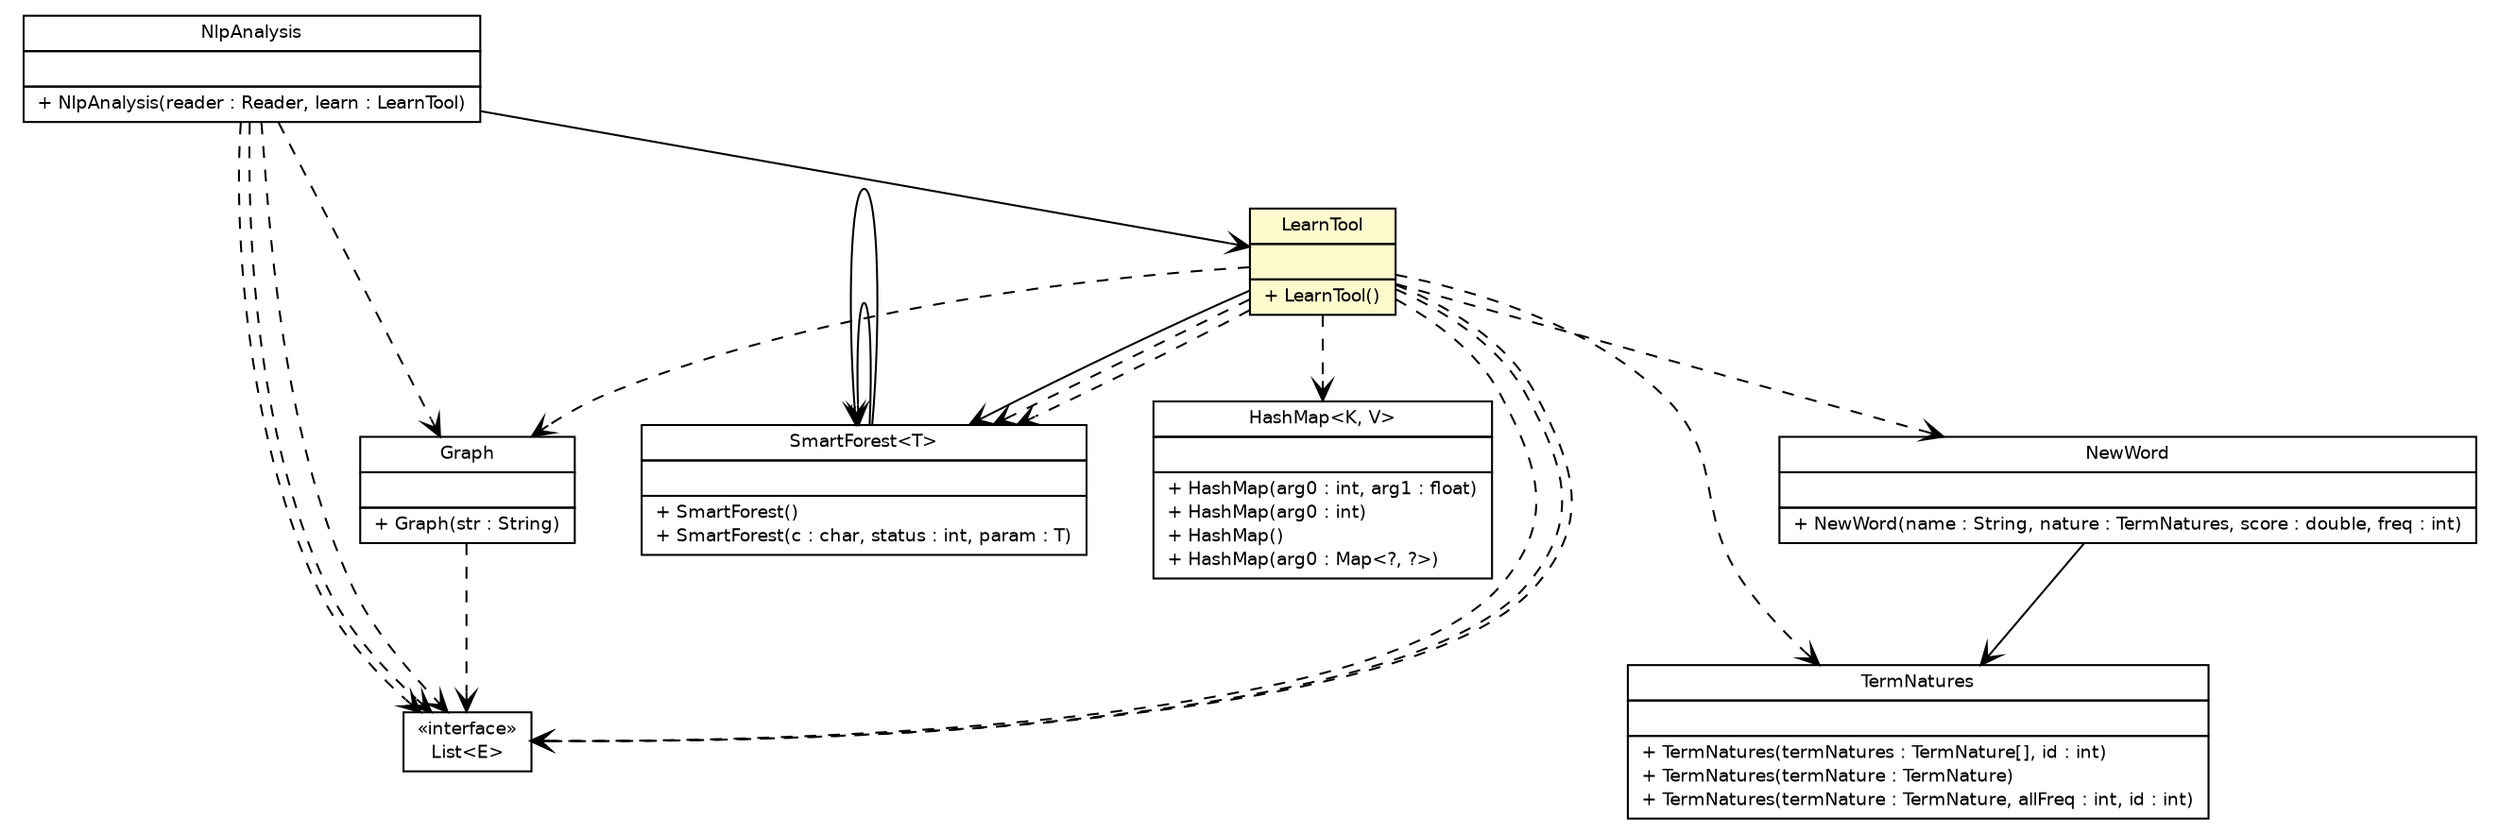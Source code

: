 #!/usr/local/bin/dot
#
# Class diagram 
# Generated by UmlGraph version 4.6 (http://www.spinellis.gr/sw/umlgraph)
#

digraph G {
	edge [fontname="Helvetica",fontsize=10,labelfontname="Helvetica",labelfontsize=10];
	node [fontname="Helvetica",fontsize=10,shape=plaintext];
	// org.soul.splitWord.NlpAnalysis
	c3831 [label=<<table border="0" cellborder="1" cellspacing="0" cellpadding="2" port="p" href="./NlpAnalysis.html">
		<tr><td><table border="0" cellspacing="0" cellpadding="1">
			<tr><td> NlpAnalysis </td></tr>
		</table></td></tr>
		<tr><td><table border="0" cellspacing="0" cellpadding="1">
			<tr><td align="left">  </td></tr>
		</table></td></tr>
		<tr><td><table border="0" cellspacing="0" cellpadding="1">
			<tr><td align="left"> + NlpAnalysis(reader : Reader, learn : LearnTool) </td></tr>
		</table></td></tr>
		</table>>, fontname="Helvetica", fontcolor="black", fontsize=9.0];
	// org.soul.splitWord.LearnTool
	c3832 [label=<<table border="0" cellborder="1" cellspacing="0" cellpadding="2" port="p" bgcolor="lemonChiffon" href="./LearnTool.html">
		<tr><td><table border="0" cellspacing="0" cellpadding="1">
			<tr><td> LearnTool </td></tr>
		</table></td></tr>
		<tr><td><table border="0" cellspacing="0" cellpadding="1">
			<tr><td align="left">  </td></tr>
		</table></td></tr>
		<tr><td><table border="0" cellspacing="0" cellpadding="1">
			<tr><td align="left"> + LearnTool() </td></tr>
		</table></td></tr>
		</table>>, fontname="Helvetica", fontcolor="black", fontsize=9.0];
	// org.soul.domain.NewWord
	c3854 [label=<<table border="0" cellborder="1" cellspacing="0" cellpadding="2" port="p" href="../domain/NewWord.html">
		<tr><td><table border="0" cellspacing="0" cellpadding="1">
			<tr><td> NewWord </td></tr>
		</table></td></tr>
		<tr><td><table border="0" cellspacing="0" cellpadding="1">
			<tr><td align="left">  </td></tr>
		</table></td></tr>
		<tr><td><table border="0" cellspacing="0" cellpadding="1">
			<tr><td align="left"> + NewWord(name : String, nature : TermNatures, score : double, freq : int) </td></tr>
		</table></td></tr>
		</table>>, fontname="Helvetica", fontcolor="black", fontsize=9.0];
	// org.soul.domain.Graph
	c3859 [label=<<table border="0" cellborder="1" cellspacing="0" cellpadding="2" port="p" href="../domain/Graph.html">
		<tr><td><table border="0" cellspacing="0" cellpadding="1">
			<tr><td> Graph </td></tr>
		</table></td></tr>
		<tr><td><table border="0" cellspacing="0" cellpadding="1">
			<tr><td align="left">  </td></tr>
		</table></td></tr>
		<tr><td><table border="0" cellspacing="0" cellpadding="1">
			<tr><td align="left"> + Graph(str : String) </td></tr>
		</table></td></tr>
		</table>>, fontname="Helvetica", fontcolor="black", fontsize=9.0];
	// org.soul.domain.TermNatures
	c3861 [label=<<table border="0" cellborder="1" cellspacing="0" cellpadding="2" port="p" href="../domain/TermNatures.html">
		<tr><td><table border="0" cellspacing="0" cellpadding="1">
			<tr><td> TermNatures </td></tr>
		</table></td></tr>
		<tr><td><table border="0" cellspacing="0" cellpadding="1">
			<tr><td align="left">  </td></tr>
		</table></td></tr>
		<tr><td><table border="0" cellspacing="0" cellpadding="1">
			<tr><td align="left"> + TermNatures(termNatures : TermNature[], id : int) </td></tr>
			<tr><td align="left"> + TermNatures(termNature : TermNature) </td></tr>
			<tr><td align="left"> + TermNatures(termNature : TermNature, allFreq : int, id : int) </td></tr>
		</table></td></tr>
		</table>>, fontname="Helvetica", fontcolor="black", fontsize=9.0];
	// org.soul.treeSplit.SmartForest<T>
	c3869 [label=<<table border="0" cellborder="1" cellspacing="0" cellpadding="2" port="p" href="../treeSplit/SmartForest.html">
		<tr><td><table border="0" cellspacing="0" cellpadding="1">
			<tr><td> SmartForest&lt;T&gt; </td></tr>
		</table></td></tr>
		<tr><td><table border="0" cellspacing="0" cellpadding="1">
			<tr><td align="left">  </td></tr>
		</table></td></tr>
		<tr><td><table border="0" cellspacing="0" cellpadding="1">
			<tr><td align="left"> + SmartForest() </td></tr>
			<tr><td align="left"> + SmartForest(c : char, status : int, param : T) </td></tr>
		</table></td></tr>
		</table>>, fontname="Helvetica", fontcolor="black", fontsize=9.0];
	// org.soul.splitWord.NlpAnalysis NAVASSOC org.soul.splitWord.LearnTool
	c3831:p -> c3832:p [taillabel="", label="", headlabel="", fontname="Helvetica", fontcolor="black", fontsize=10.0, color="black", arrowhead=open];
	// org.soul.splitWord.LearnTool NAVASSOC org.soul.treeSplit.SmartForest<T>
	c3832:p -> c3869:p [taillabel="", label="", headlabel="", fontname="Helvetica", fontcolor="black", fontsize=10.0, color="black", arrowhead=open];
	// org.soul.domain.NewWord NAVASSOC org.soul.domain.TermNatures
	c3854:p -> c3861:p [taillabel="", label="", headlabel="", fontname="Helvetica", fontcolor="black", fontsize=10.0, color="black", arrowhead=open];
	// org.soul.treeSplit.SmartForest<T> NAVASSOC org.soul.treeSplit.SmartForest<T>
	c3869:p -> c3869:p [taillabel="", label="", headlabel="*", fontname="Helvetica", fontcolor="black", fontsize=10.0, color="black", arrowhead=open];
	// org.soul.treeSplit.SmartForest<T> NAVASSOC org.soul.treeSplit.SmartForest<T>
	c3869:p -> c3869:p [taillabel="", label="", headlabel="", fontname="Helvetica", fontcolor="black", fontsize=10.0, color="black", arrowhead=open];
	// org.soul.splitWord.NlpAnalysis DEPEND java.util.List<E>
	c3831:p -> c3899:p [taillabel="", label="", headlabel="", fontname="Helvetica", fontcolor="black", fontsize=10.0, color="black", arrowhead=open, style=dashed];
	// org.soul.splitWord.NlpAnalysis DEPEND java.util.List<E>
	c3831:p -> c3899:p [taillabel="", label="", headlabel="", fontname="Helvetica", fontcolor="black", fontsize=10.0, color="black", arrowhead=open, style=dashed];
	// org.soul.splitWord.NlpAnalysis DEPEND org.soul.domain.Graph
	c3831:p -> c3859:p [taillabel="", label="", headlabel="", fontname="Helvetica", fontcolor="black", fontsize=10.0, color="black", arrowhead=open, style=dashed];
	// org.soul.splitWord.NlpAnalysis DEPEND java.util.List<E>
	c3831:p -> c3899:p [taillabel="", label="", headlabel="", fontname="Helvetica", fontcolor="black", fontsize=10.0, color="black", arrowhead=open, style=dashed];
	// org.soul.splitWord.LearnTool DEPEND java.util.List<E>
	c3832:p -> c3899:p [taillabel="", label="", headlabel="", fontname="Helvetica", fontcolor="black", fontsize=10.0, color="black", arrowhead=open, style=dashed];
	// org.soul.splitWord.LearnTool DEPEND org.soul.treeSplit.SmartForest<T>
	c3832:p -> c3869:p [taillabel="", label="", headlabel="", fontname="Helvetica", fontcolor="black", fontsize=10.0, color="black", arrowhead=open, style=dashed];
	// org.soul.splitWord.LearnTool DEPEND org.soul.domain.NewWord
	c3832:p -> c3854:p [taillabel="", label="", headlabel="", fontname="Helvetica", fontcolor="black", fontsize=10.0, color="black", arrowhead=open, style=dashed];
	// org.soul.splitWord.LearnTool DEPEND org.soul.treeSplit.SmartForest<T>
	c3832:p -> c3869:p [taillabel="", label="", headlabel="", fontname="Helvetica", fontcolor="black", fontsize=10.0, color="black", arrowhead=open, style=dashed];
	// org.soul.splitWord.LearnTool DEPEND org.soul.domain.Graph
	c3832:p -> c3859:p [taillabel="", label="", headlabel="", fontname="Helvetica", fontcolor="black", fontsize=10.0, color="black", arrowhead=open, style=dashed];
	// org.soul.splitWord.LearnTool DEPEND org.soul.domain.TermNatures
	c3832:p -> c3861:p [taillabel="", label="", headlabel="", fontname="Helvetica", fontcolor="black", fontsize=10.0, color="black", arrowhead=open, style=dashed];
	// org.soul.splitWord.LearnTool DEPEND java.util.HashMap<K, V>
	c3832:p -> c3900:p [taillabel="", label="", headlabel="", fontname="Helvetica", fontcolor="black", fontsize=10.0, color="black", arrowhead=open, style=dashed];
	// org.soul.splitWord.LearnTool DEPEND java.util.List<E>
	c3832:p -> c3899:p [taillabel="", label="", headlabel="", fontname="Helvetica", fontcolor="black", fontsize=10.0, color="black", arrowhead=open, style=dashed];
	// org.soul.splitWord.LearnTool DEPEND java.util.List<E>
	c3832:p -> c3899:p [taillabel="", label="", headlabel="", fontname="Helvetica", fontcolor="black", fontsize=10.0, color="black", arrowhead=open, style=dashed];
	// org.soul.domain.Graph DEPEND java.util.List<E>
	c3859:p -> c3899:p [taillabel="", label="", headlabel="", fontname="Helvetica", fontcolor="black", fontsize=10.0, color="black", arrowhead=open, style=dashed];
	// java.util.List<E>
	c3899 [label=<<table border="0" cellborder="1" cellspacing="0" cellpadding="2" port="p" href="http://java.sun.com/j2se/1.4.2/docs/api/java/util/List.html">
		<tr><td><table border="0" cellspacing="0" cellpadding="1">
			<tr><td> &laquo;interface&raquo; </td></tr>
			<tr><td> List&lt;E&gt; </td></tr>
		</table></td></tr>
		</table>>, fontname="Helvetica", fontcolor="black", fontsize=9.0];
	// java.util.HashMap<K, V>
	c3900 [label=<<table border="0" cellborder="1" cellspacing="0" cellpadding="2" port="p" href="http://java.sun.com/j2se/1.4.2/docs/api/java/util/HashMap.html">
		<tr><td><table border="0" cellspacing="0" cellpadding="1">
			<tr><td> HashMap&lt;K, V&gt; </td></tr>
		</table></td></tr>
		<tr><td><table border="0" cellspacing="0" cellpadding="1">
			<tr><td align="left">  </td></tr>
		</table></td></tr>
		<tr><td><table border="0" cellspacing="0" cellpadding="1">
			<tr><td align="left"> + HashMap(arg0 : int, arg1 : float) </td></tr>
			<tr><td align="left"> + HashMap(arg0 : int) </td></tr>
			<tr><td align="left"> + HashMap() </td></tr>
			<tr><td align="left"> + HashMap(arg0 : Map&lt;?, ?&gt;) </td></tr>
		</table></td></tr>
		</table>>, fontname="Helvetica", fontcolor="black", fontsize=9.0];
}

